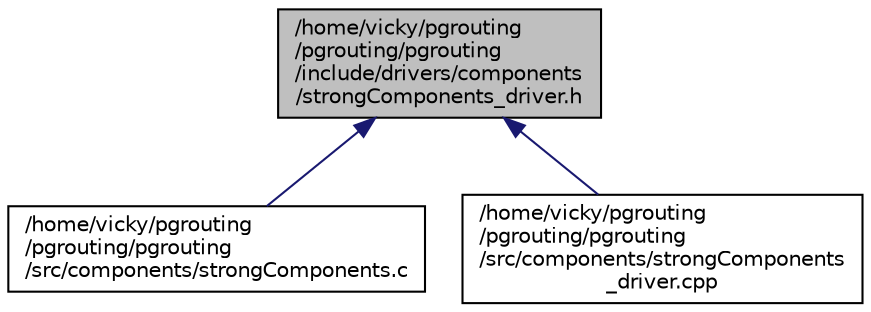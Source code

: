 digraph "/home/vicky/pgrouting/pgrouting/pgrouting/include/drivers/components/strongComponents_driver.h"
{
  edge [fontname="Helvetica",fontsize="10",labelfontname="Helvetica",labelfontsize="10"];
  node [fontname="Helvetica",fontsize="10",shape=record];
  Node1 [label="/home/vicky/pgrouting\l/pgrouting/pgrouting\l/include/drivers/components\l/strongComponents_driver.h",height=0.2,width=0.4,color="black", fillcolor="grey75", style="filled" fontcolor="black"];
  Node1 -> Node2 [dir="back",color="midnightblue",fontsize="10",style="solid",fontname="Helvetica"];
  Node2 [label="/home/vicky/pgrouting\l/pgrouting/pgrouting\l/src/components/strongComponents.c",height=0.2,width=0.4,color="black", fillcolor="white", style="filled",URL="$strongComponents_8c.html",tooltip="Connecting code with postgres. "];
  Node1 -> Node3 [dir="back",color="midnightblue",fontsize="10",style="solid",fontname="Helvetica"];
  Node3 [label="/home/vicky/pgrouting\l/pgrouting/pgrouting\l/src/components/strongComponents\l_driver.cpp",height=0.2,width=0.4,color="black", fillcolor="white", style="filled",URL="$strongComponents__driver_8cpp.html"];
}
